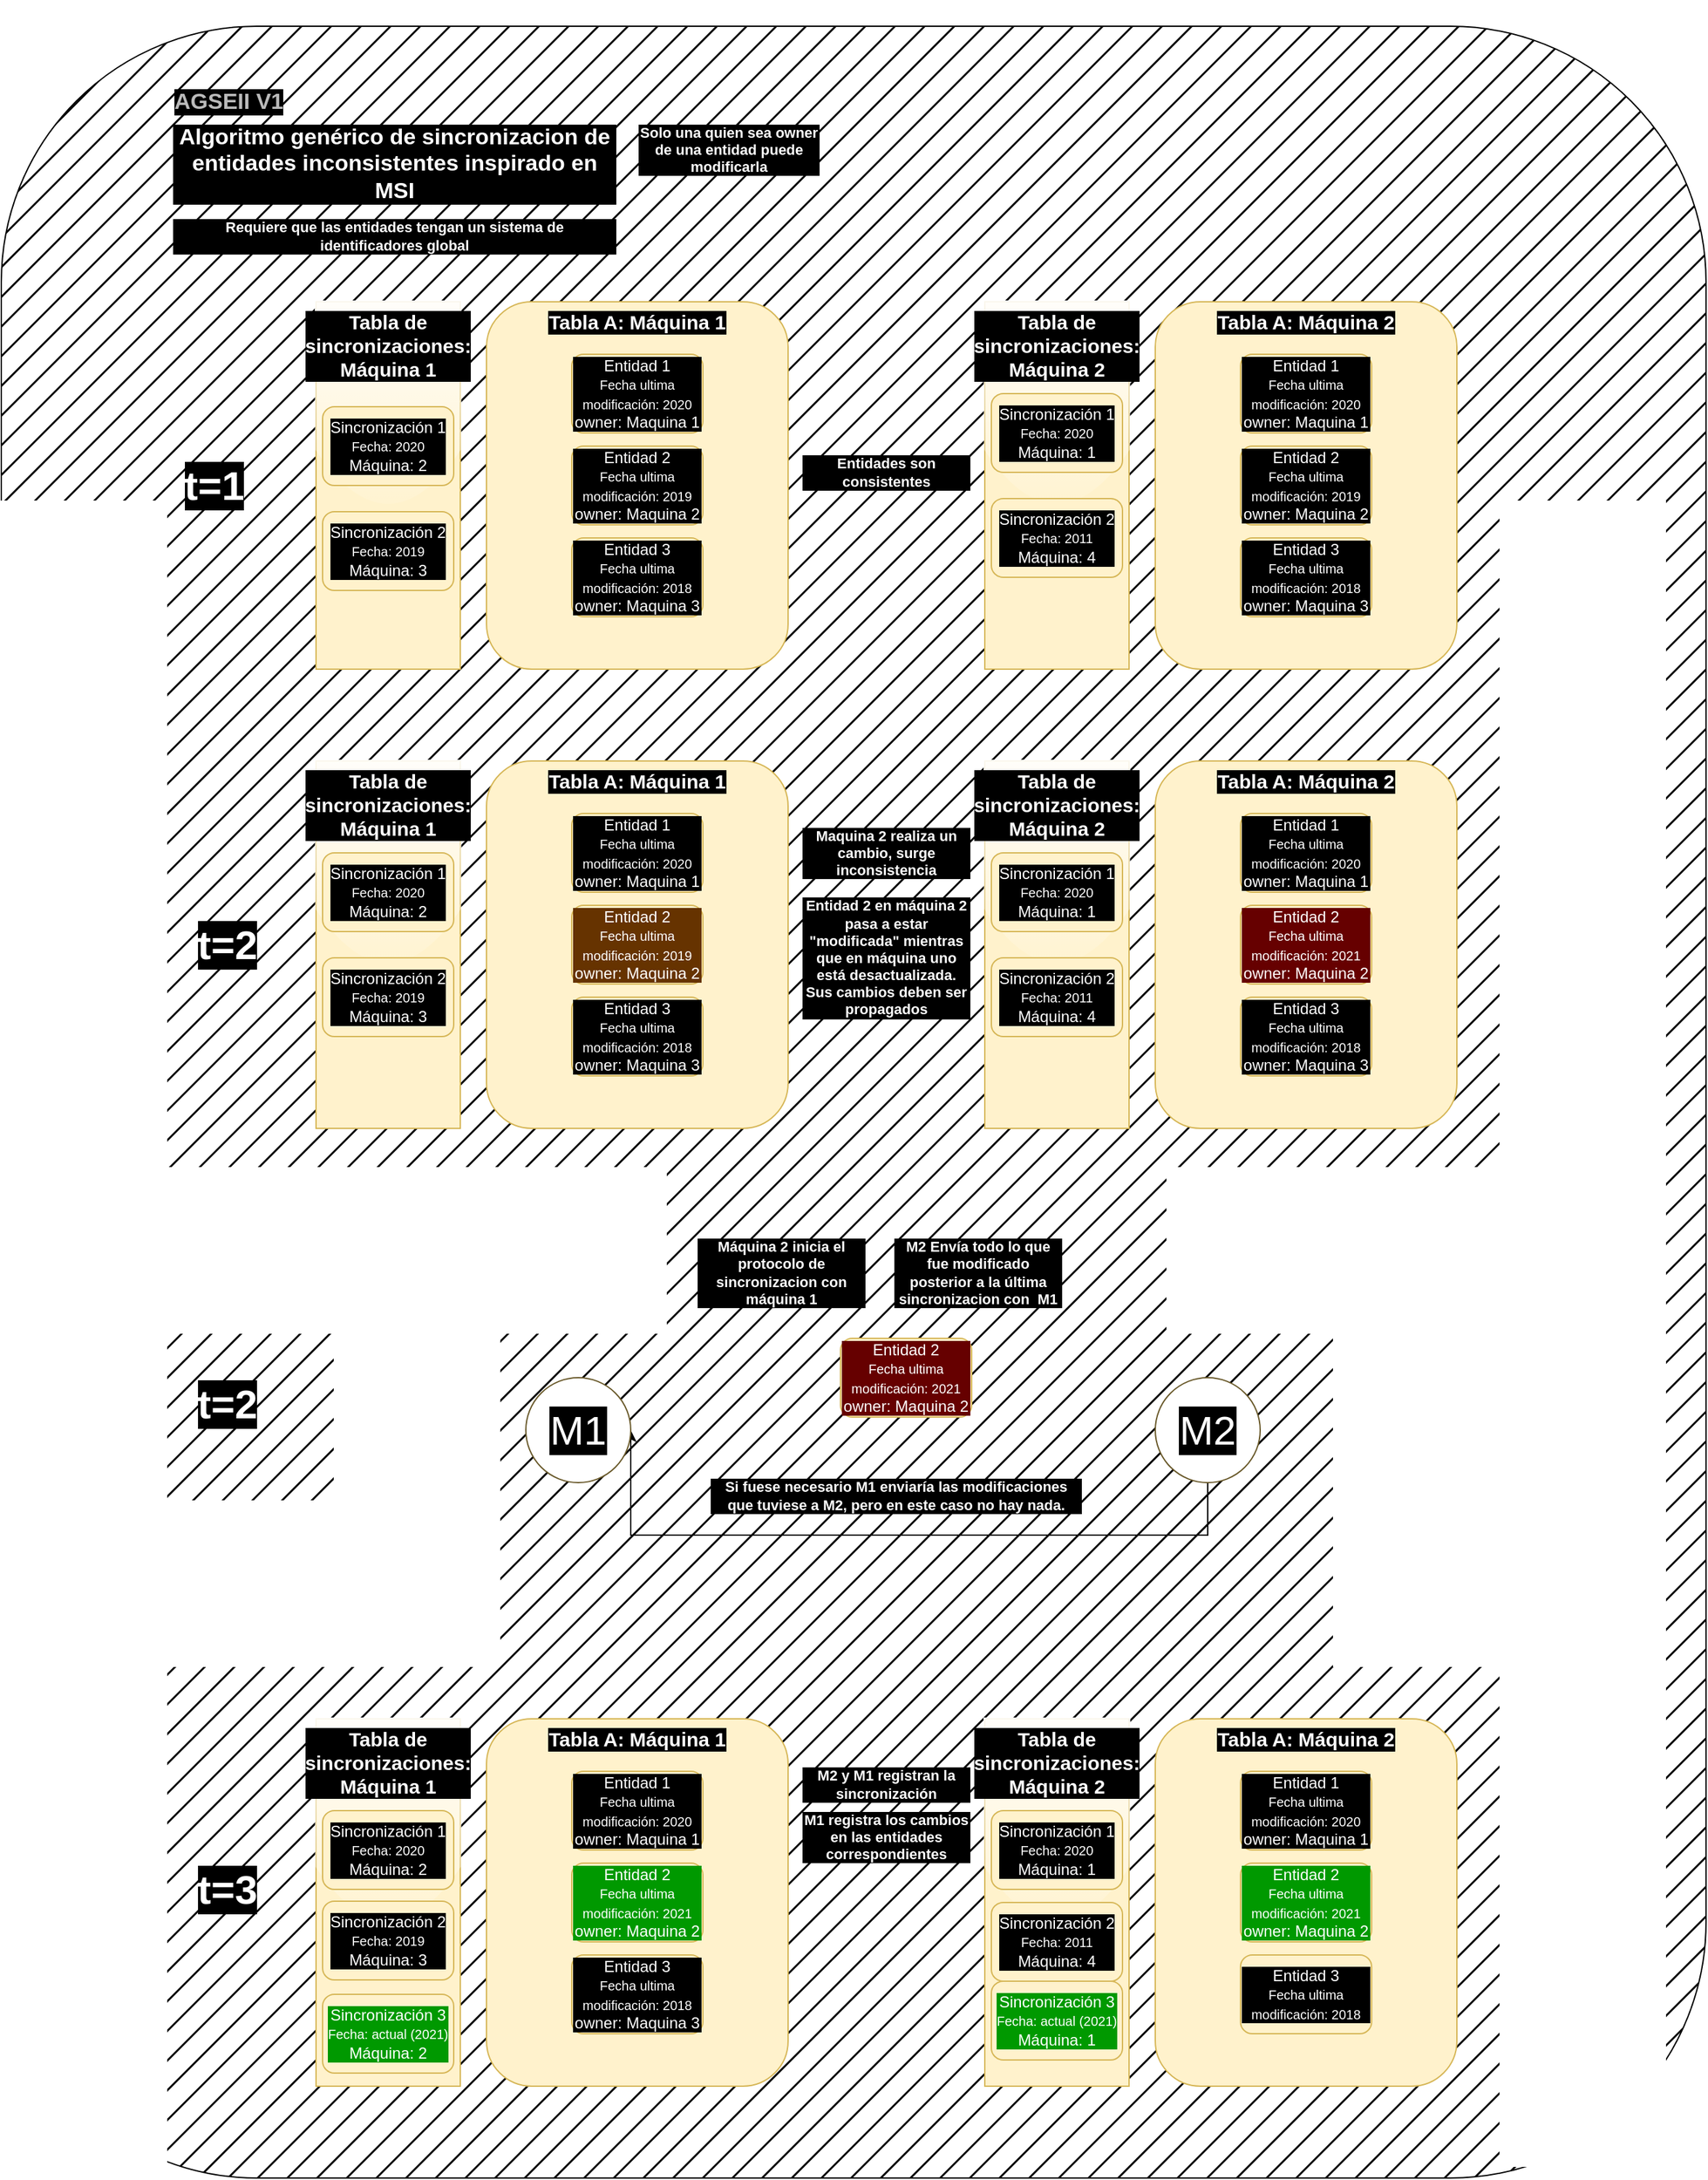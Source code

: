 <mxfile version="20.3.0" type="device"><diagram id="lOHrHDDyip5dL4E4KIVY" name="Page-1"><mxGraphModel dx="1518" dy="1522" grid="1" gridSize="10" guides="1" tooltips="1" connect="1" arrows="1" fold="1" page="1" pageScale="1" pageWidth="850" pageHeight="1100" math="0" shadow="0"><root><mxCell id="0"/><mxCell id="1" parent="0"/><mxCell id="9_dHLv7chjdQRXA9RVbQ-1" value="" style="rounded=1;whiteSpace=wrap;html=1;gradientColor=none;gradientDirection=east;fillStyle=hatch;fillColor=#000000;" vertex="1" parent="1"><mxGeometry x="-670" y="-1040" width="1300" height="1640" as="geometry"/></mxCell><mxCell id="e1DLbX224C4Ta3sMKyXw-1" value="&lt;font style=&quot;font-size: 15px;&quot;&gt;&lt;b&gt;Tabla A: Máquina 1&lt;/b&gt;&lt;/font&gt;" style="rounded=1;whiteSpace=wrap;html=1;fillColor=#fff2cc;strokeColor=#d6b656;labelBackgroundColor=#000000;verticalAlign=top;fontColor=#FFFFFF;" parent="1" vertex="1"><mxGeometry x="-300" y="-830" width="230" height="280" as="geometry"/></mxCell><mxCell id="e1DLbX224C4Ta3sMKyXw-3" value="&lt;font style=&quot;font-size: 17px;&quot;&gt;&lt;b&gt;Algoritmo genérico de sincronizacion de entidades inconsistentes inspirado en MSI&lt;/b&gt;&lt;/font&gt;" style="text;html=1;strokeColor=none;fillColor=none;align=center;verticalAlign=middle;whiteSpace=wrap;rounded=0;labelBackgroundColor=#000000;fontColor=#FFFFFF;" parent="1" vertex="1"><mxGeometry x="-540" y="-980" width="340" height="90" as="geometry"/></mxCell><mxCell id="e1DLbX224C4Ta3sMKyXw-4" value="&lt;font&gt;Entidad 1&lt;br&gt;&lt;font style=&quot;font-size: 10px;&quot;&gt;Fecha ultima modificación: 2020&lt;br&gt;&lt;/font&gt;&lt;/font&gt;&lt;span style=&quot;&quot;&gt;owner: Maquina 1&lt;/span&gt;&lt;font&gt;&lt;br&gt;&lt;/font&gt;" style="rounded=1;whiteSpace=wrap;html=1;fillColor=#fff2cc;strokeColor=#d6b656;labelBackgroundColor=#000000;fontColor=#FFFFFF;" parent="1" vertex="1"><mxGeometry x="-235" y="-790" width="100" height="60" as="geometry"/></mxCell><mxCell id="e1DLbX224C4Ta3sMKyXw-5" value="&lt;font&gt;Entidad 2&lt;br&gt;&lt;font style=&quot;font-size: 10px;&quot;&gt;Fecha ultima modificación: 2019&lt;br&gt;&lt;/font&gt;&lt;/font&gt;&lt;span style=&quot;&quot;&gt;owner: Maquina 2&lt;/span&gt;&lt;font&gt;&lt;br&gt;&lt;/font&gt;" style="rounded=1;whiteSpace=wrap;html=1;fillColor=#fff2cc;strokeColor=#d6b656;labelBackgroundColor=#000000;fontColor=#FFFFFF;" parent="1" vertex="1"><mxGeometry x="-235" y="-720" width="100" height="60" as="geometry"/></mxCell><mxCell id="e1DLbX224C4Ta3sMKyXw-6" value="&lt;font&gt;Entidad 3&lt;br&gt;&lt;font style=&quot;font-size: 10px;&quot;&gt;Fecha ultima modificación: 2018&lt;br&gt;&lt;/font&gt;&lt;/font&gt;&lt;span style=&quot;&quot;&gt;owner: Maquina 3&lt;/span&gt;&lt;font&gt;&lt;br&gt;&lt;/font&gt;" style="rounded=1;whiteSpace=wrap;html=1;fillColor=#fff2cc;strokeColor=#d6b656;labelBackgroundColor=#000000;fontColor=#FFFFFF;" parent="1" vertex="1"><mxGeometry x="-235" y="-650" width="100" height="60" as="geometry"/></mxCell><mxCell id="e1DLbX224C4Ta3sMKyXw-22" value="&lt;font style=&quot;font-size: 15px;&quot;&gt;&lt;b&gt;Tabla A: Máquina 2&lt;br&gt;&lt;/b&gt;&lt;/font&gt;" style="rounded=1;whiteSpace=wrap;html=1;fillColor=#fff2cc;strokeColor=#d6b656;labelBackgroundColor=#000000;verticalAlign=top;fontColor=#FFFFFF;" parent="1" vertex="1"><mxGeometry x="210" y="-480" width="230" height="280" as="geometry"/></mxCell><mxCell id="e1DLbX224C4Ta3sMKyXw-23" value="&lt;font&gt;Entidad 1&lt;br&gt;&lt;font style=&quot;font-size: 10px;&quot;&gt;Fecha ultima modificación: 2020&lt;br&gt;&lt;/font&gt;&lt;/font&gt;&lt;span style=&quot;&quot;&gt;owner: Maquina 1&lt;/span&gt;&lt;font&gt;&lt;br&gt;&lt;/font&gt;" style="rounded=1;whiteSpace=wrap;html=1;fillColor=#fff2cc;strokeColor=#d6b656;labelBackgroundColor=#000000;fontColor=#FFFFFF;" parent="1" vertex="1"><mxGeometry x="275" y="-440" width="100" height="60" as="geometry"/></mxCell><mxCell id="e1DLbX224C4Ta3sMKyXw-24" value="&lt;font&gt;Entidad 2&lt;br&gt;&lt;font style=&quot;font-size: 10px;&quot;&gt;Fecha ultima modificación: 2021&lt;br&gt;&lt;/font&gt;&lt;/font&gt;&lt;span style=&quot;&quot;&gt;owner: Maquina 2&lt;/span&gt;&lt;font&gt;&lt;br&gt;&lt;/font&gt;" style="rounded=1;whiteSpace=wrap;html=1;fillColor=#fff2cc;strokeColor=#d6b656;labelBackgroundColor=#660000;fontColor=#FFFFFF;" parent="1" vertex="1"><mxGeometry x="275" y="-370" width="100" height="60" as="geometry"/></mxCell><mxCell id="e1DLbX224C4Ta3sMKyXw-25" value="&lt;font&gt;Entidad 3&lt;br&gt;&lt;font style=&quot;font-size: 10px;&quot;&gt;Fecha ultima modificación: 2018&lt;br&gt;&lt;/font&gt;&lt;/font&gt;&lt;span style=&quot;&quot;&gt;owner: Maquina 3&lt;/span&gt;&lt;font&gt;&lt;br&gt;&lt;/font&gt;" style="rounded=1;whiteSpace=wrap;html=1;fillColor=#fff2cc;strokeColor=#d6b656;labelBackgroundColor=#000000;fontColor=#FFFFFF;" parent="1" vertex="1"><mxGeometry x="275" y="-300" width="100" height="60" as="geometry"/></mxCell><mxCell id="e1DLbX224C4Ta3sMKyXw-26" value="&lt;font style=&quot;font-size: 11px;&quot;&gt;&lt;b style=&quot;font-size: 11px;&quot;&gt;Requiere que las entidades tengan un sistema de identificadores global&lt;/b&gt;&lt;/font&gt;" style="text;html=1;strokeColor=none;fillColor=none;align=center;verticalAlign=middle;whiteSpace=wrap;rounded=0;labelBackgroundColor=#000000;fontColor=#FFFFFF;fontSize=11;" parent="1" vertex="1"><mxGeometry x="-540" y="-920" width="340" height="80" as="geometry"/></mxCell><mxCell id="e1DLbX224C4Ta3sMKyXw-27" value="&lt;font style=&quot;font-size: 17px;&quot;&gt;&lt;b style=&quot;font-size: 17px;&quot;&gt;AGSEII V1&lt;/b&gt;&lt;/font&gt;" style="text;html=1;strokeColor=none;fillColor=none;align=left;verticalAlign=bottom;whiteSpace=wrap;rounded=0;labelBackgroundColor=#000000;fontColor=#BABABA;fontSize=17;" parent="1" vertex="1"><mxGeometry x="-540" y="-1060" width="340" height="90" as="geometry"/></mxCell><mxCell id="e1DLbX224C4Ta3sMKyXw-28" value="&lt;font style=&quot;font-size: 15px;&quot;&gt;&lt;b&gt;Tabla A: Máquina 2&lt;/b&gt;&lt;/font&gt;" style="rounded=1;whiteSpace=wrap;html=1;fillColor=#fff2cc;strokeColor=#d6b656;labelBackgroundColor=#000000;verticalAlign=top;fontColor=#FFFFFF;" parent="1" vertex="1"><mxGeometry x="210" y="-830" width="230" height="280" as="geometry"/></mxCell><mxCell id="e1DLbX224C4Ta3sMKyXw-29" value="&lt;font&gt;Entidad 1&lt;br&gt;&lt;font style=&quot;font-size: 10px;&quot;&gt;Fecha ultima modificación: 2020&lt;br&gt;&lt;/font&gt;owner: Maquina 1&lt;br&gt;&lt;/font&gt;" style="rounded=1;whiteSpace=wrap;html=1;fillColor=#fff2cc;strokeColor=#d6b656;labelBackgroundColor=#000000;fontColor=#FFFFFF;" parent="1" vertex="1"><mxGeometry x="275" y="-790" width="100" height="60" as="geometry"/></mxCell><mxCell id="e1DLbX224C4Ta3sMKyXw-30" value="&lt;font&gt;Entidad 2&lt;br&gt;&lt;font style=&quot;font-size: 10px;&quot;&gt;Fecha ultima modificación: 2019&lt;br&gt;&lt;/font&gt;&lt;/font&gt;&lt;span style=&quot;&quot;&gt;owner: Maquina 2&lt;/span&gt;&lt;font&gt;&lt;br&gt;&lt;/font&gt;" style="rounded=1;whiteSpace=wrap;html=1;fillColor=#fff2cc;strokeColor=#d6b656;labelBackgroundColor=#000000;fontColor=#FFFFFF;" parent="1" vertex="1"><mxGeometry x="275" y="-720" width="100" height="60" as="geometry"/></mxCell><mxCell id="e1DLbX224C4Ta3sMKyXw-31" value="&lt;font&gt;Entidad 3&lt;br&gt;&lt;font style=&quot;font-size: 10px;&quot;&gt;Fecha ultima modificación: 2018&lt;br&gt;&lt;/font&gt;&lt;/font&gt;&lt;span style=&quot;&quot;&gt;owner: Maquina 3&lt;/span&gt;&lt;font&gt;&lt;br&gt;&lt;/font&gt;" style="rounded=1;whiteSpace=wrap;html=1;fillColor=#fff2cc;strokeColor=#d6b656;labelBackgroundColor=#000000;fontColor=#FFFFFF;" parent="1" vertex="1"><mxGeometry x="275" y="-650" width="100" height="60" as="geometry"/></mxCell><mxCell id="e1DLbX224C4Ta3sMKyXw-34" value="&lt;font style=&quot;font-size: 11px;&quot;&gt;&lt;b style=&quot;font-size: 11px;&quot;&gt;Entidades son consistentes&lt;/b&gt;&lt;/font&gt;" style="text;html=1;strokeColor=none;fillColor=none;align=center;verticalAlign=middle;whiteSpace=wrap;rounded=0;labelBackgroundColor=#000000;fontColor=#FFFFFF;fontSize=11;" parent="1" vertex="1"><mxGeometry x="-60" y="-740" width="130" height="80" as="geometry"/></mxCell><mxCell id="e1DLbX224C4Ta3sMKyXw-36" value="&lt;font style=&quot;font-size: 31px;&quot;&gt;&lt;b style=&quot;font-size: 31px;&quot;&gt;t=1&lt;/b&gt;&lt;/font&gt;" style="text;html=1;strokeColor=none;fillColor=none;align=center;verticalAlign=middle;whiteSpace=wrap;rounded=0;labelBackgroundColor=#000000;fontColor=#FFFFFF;fontSize=31;" parent="1" vertex="1"><mxGeometry x="-540" y="-730" width="65" height="80" as="geometry"/></mxCell><mxCell id="e1DLbX224C4Ta3sMKyXw-37" value="&lt;font style=&quot;font-size: 11px;&quot;&gt;&lt;b style=&quot;font-size: 11px;&quot;&gt;Maquina 2 realiza un cambio, surge inconsistencia&lt;/b&gt;&lt;/font&gt;" style="text;html=1;strokeColor=none;fillColor=none;align=center;verticalAlign=middle;whiteSpace=wrap;rounded=0;labelBackgroundColor=#000000;fontColor=#FFFFFF;fontSize=11;" parent="1" vertex="1"><mxGeometry x="-60" y="-450" width="130" height="80" as="geometry"/></mxCell><mxCell id="e1DLbX224C4Ta3sMKyXw-38" value="&lt;font style=&quot;font-size: 31px;&quot;&gt;&lt;b style=&quot;font-size: 31px;&quot;&gt;t=2&lt;/b&gt;&lt;/font&gt;" style="text;html=1;strokeColor=none;fillColor=none;align=center;verticalAlign=middle;whiteSpace=wrap;rounded=0;labelBackgroundColor=#000000;fontColor=#FFFFFF;fontSize=31;" parent="1" vertex="1"><mxGeometry x="-530" y="-380" width="65" height="80" as="geometry"/></mxCell><mxCell id="e1DLbX224C4Ta3sMKyXw-43" value="&lt;font style=&quot;font-size: 15px;&quot;&gt;&lt;b&gt;Tabla A: Máquina 2&lt;br&gt;&lt;/b&gt;&lt;/font&gt;" style="rounded=1;whiteSpace=wrap;html=1;fillColor=#fff2cc;strokeColor=#d6b656;labelBackgroundColor=#000000;verticalAlign=top;fontColor=#FFFFFF;" parent="1" vertex="1"><mxGeometry x="210" y="250" width="230" height="280" as="geometry"/></mxCell><mxCell id="e1DLbX224C4Ta3sMKyXw-44" value="&lt;font&gt;Entidad 1&lt;br&gt;&lt;font style=&quot;font-size: 10px;&quot;&gt;Fecha ultima modificación: 2020&lt;br&gt;&lt;/font&gt;&lt;/font&gt;&lt;span style=&quot;&quot;&gt;owner: Maquina 1&lt;/span&gt;&lt;font&gt;&lt;br&gt;&lt;/font&gt;" style="rounded=1;whiteSpace=wrap;html=1;fillColor=#fff2cc;strokeColor=#d6b656;labelBackgroundColor=#000000;fontColor=#FFFFFF;" parent="1" vertex="1"><mxGeometry x="275" y="290" width="100" height="60" as="geometry"/></mxCell><mxCell id="e1DLbX224C4Ta3sMKyXw-45" value="&lt;font&gt;Entidad 2&lt;br&gt;&lt;font style=&quot;font-size: 10px;&quot;&gt;Fecha ultima modificación: 2021&lt;br&gt;&lt;/font&gt;&lt;/font&gt;&lt;span style=&quot;&quot;&gt;owner: Maquina 2&lt;/span&gt;&lt;font&gt;&lt;br&gt;&lt;/font&gt;" style="rounded=1;whiteSpace=wrap;html=1;fillColor=#fff2cc;strokeColor=#d6b656;labelBackgroundColor=#009900;fontColor=#FFFFFF;" parent="1" vertex="1"><mxGeometry x="275" y="360" width="100" height="60" as="geometry"/></mxCell><mxCell id="e1DLbX224C4Ta3sMKyXw-46" value="&lt;font&gt;Entidad 3&lt;br&gt;&lt;font style=&quot;font-size: 10px;&quot;&gt;Fecha ultima modificación: 2018&lt;/font&gt;&lt;br&gt;&lt;/font&gt;" style="rounded=1;whiteSpace=wrap;html=1;fillColor=#fff2cc;strokeColor=#d6b656;labelBackgroundColor=#000000;fontColor=#FFFFFF;" parent="1" vertex="1"><mxGeometry x="275" y="430" width="100" height="60" as="geometry"/></mxCell><mxCell id="e1DLbX224C4Ta3sMKyXw-47" value="&lt;font style=&quot;font-size: 11px;&quot;&gt;&lt;b style=&quot;font-size: 11px;&quot;&gt;Máquina 2 inicia el protocolo de sincronizacion con máquina 1&lt;/b&gt;&lt;/font&gt;" style="text;html=1;strokeColor=none;fillColor=none;align=center;verticalAlign=middle;whiteSpace=wrap;rounded=0;labelBackgroundColor=#000000;fontColor=#FFFFFF;fontSize=11;" parent="1" vertex="1"><mxGeometry x="-140" y="-130" width="130" height="80" as="geometry"/></mxCell><mxCell id="e1DLbX224C4Ta3sMKyXw-48" value="&lt;font style=&quot;font-size: 31px;&quot;&gt;&lt;b style=&quot;font-size: 31px;&quot;&gt;t=2&lt;/b&gt;&lt;/font&gt;" style="text;html=1;strokeColor=none;fillColor=none;align=center;verticalAlign=middle;whiteSpace=wrap;rounded=0;labelBackgroundColor=#000000;fontColor=#FFFFFF;fontSize=31;" parent="1" vertex="1"><mxGeometry x="-530" y="-30" width="65" height="80" as="geometry"/></mxCell><mxCell id="e1DLbX224C4Ta3sMKyXw-49" value="&lt;font style=&quot;font-size: 11px;&quot;&gt;&lt;b style=&quot;font-size: 11px;&quot;&gt;Entidad 2 en máquina 2 pasa a estar &quot;modificada&quot; mientras que en máquina uno está desactualizada. Sus cambios deben ser propagados&lt;/b&gt;&lt;/font&gt;" style="text;html=1;strokeColor=none;fillColor=none;align=center;verticalAlign=middle;whiteSpace=wrap;rounded=0;labelBackgroundColor=#000000;fontColor=#FFFFFF;fontSize=11;" parent="1" vertex="1"><mxGeometry x="-60" y="-370" width="130" height="80" as="geometry"/></mxCell><mxCell id="e1DLbX224C4Ta3sMKyXw-54" value="&lt;font style=&quot;font-size: 15px;&quot;&gt;&lt;b&gt;Tabla de sincronizaciones: Máquina 1&lt;/b&gt;&lt;/font&gt;" style="rounded=0;whiteSpace=wrap;html=1;fillColor=#fff2cc;strokeColor=#d6b656;labelBackgroundColor=#000000;verticalAlign=top;glass=1;fontColor=#FFFFFF;" parent="1" vertex="1"><mxGeometry x="-430" y="-830" width="110" height="280" as="geometry"/></mxCell><mxCell id="e1DLbX224C4Ta3sMKyXw-55" value="&lt;font&gt;Sincronización 1&lt;br&gt;&lt;font style=&quot;font-size: 10px;&quot;&gt;Fecha: 2020&lt;br&gt;&lt;/font&gt;Máquina: 2&lt;br&gt;&lt;/font&gt;" style="rounded=1;whiteSpace=wrap;html=1;fillColor=#fff2cc;strokeColor=#d6b656;labelBackgroundColor=#000000;fontColor=#FFFFFF;" parent="1" vertex="1"><mxGeometry x="-425" y="-750" width="100" height="60" as="geometry"/></mxCell><mxCell id="e1DLbX224C4Ta3sMKyXw-57" value="&lt;font&gt;Sincronización 2&lt;br&gt;&lt;font style=&quot;font-size: 10px;&quot;&gt;Fecha: 2019&lt;br&gt;&lt;/font&gt;Máquina: 3&lt;br&gt;&lt;/font&gt;" style="rounded=1;whiteSpace=wrap;html=1;fillColor=#fff2cc;strokeColor=#d6b656;labelBackgroundColor=#000000;fontColor=#FFFFFF;" parent="1" vertex="1"><mxGeometry x="-425" y="-670" width="100" height="60" as="geometry"/></mxCell><mxCell id="e1DLbX224C4Ta3sMKyXw-58" value="&lt;font style=&quot;font-size: 15px;&quot;&gt;&lt;b&gt;Tabla de sincronizaciones: Máquina 1&lt;/b&gt;&lt;/font&gt;" style="rounded=0;whiteSpace=wrap;html=1;fillColor=#fff2cc;strokeColor=#d6b656;labelBackgroundColor=#000000;verticalAlign=top;glass=1;fontColor=#FFFFFF;" parent="1" vertex="1"><mxGeometry x="-430" y="-480" width="110" height="280" as="geometry"/></mxCell><mxCell id="e1DLbX224C4Ta3sMKyXw-59" value="&lt;font&gt;Sincronización 1&lt;br&gt;&lt;font style=&quot;font-size: 10px;&quot;&gt;Fecha: 2020&lt;br&gt;&lt;/font&gt;Máquina: 2&lt;br&gt;&lt;/font&gt;" style="rounded=1;whiteSpace=wrap;html=1;fillColor=#fff2cc;strokeColor=#d6b656;labelBackgroundColor=#000000;fontColor=#FFFFFF;" parent="1" vertex="1"><mxGeometry x="-425" y="-410" width="100" height="60" as="geometry"/></mxCell><mxCell id="e1DLbX224C4Ta3sMKyXw-60" value="&lt;font&gt;Sincronización 2&lt;br&gt;&lt;font style=&quot;font-size: 10px;&quot;&gt;Fecha: 2019&lt;br&gt;&lt;/font&gt;Máquina: 3&lt;br&gt;&lt;/font&gt;" style="rounded=1;whiteSpace=wrap;html=1;fillColor=#fff2cc;strokeColor=#d6b656;labelBackgroundColor=#000000;fontColor=#FFFFFF;" parent="1" vertex="1"><mxGeometry x="-425" y="-330" width="100" height="60" as="geometry"/></mxCell><mxCell id="e1DLbX224C4Ta3sMKyXw-64" value="&lt;font style=&quot;font-size: 15px;&quot;&gt;&lt;b&gt;Tabla de sincronizaciones: Máquina 1&lt;/b&gt;&lt;/font&gt;" style="rounded=0;whiteSpace=wrap;html=1;fillColor=#fff2cc;strokeColor=#d6b656;labelBackgroundColor=#000000;verticalAlign=top;glass=1;fontColor=#FFFFFF;" parent="1" vertex="1"><mxGeometry x="-430" y="250" width="110" height="280" as="geometry"/></mxCell><mxCell id="e1DLbX224C4Ta3sMKyXw-65" value="&lt;font&gt;Sincronización 1&lt;br&gt;&lt;font style=&quot;font-size: 10px;&quot;&gt;Fecha: 2020&lt;br&gt;&lt;/font&gt;Máquina: 2&lt;br&gt;&lt;/font&gt;" style="rounded=1;whiteSpace=wrap;html=1;fillColor=#fff2cc;strokeColor=#d6b656;labelBackgroundColor=#000000;fontColor=#FFFFFF;" parent="1" vertex="1"><mxGeometry x="-425" y="320" width="100" height="60" as="geometry"/></mxCell><mxCell id="e1DLbX224C4Ta3sMKyXw-66" value="&lt;font&gt;Sincronización 2&lt;br&gt;&lt;font style=&quot;font-size: 10px;&quot;&gt;Fecha: 2019&lt;br&gt;&lt;/font&gt;Máquina: 3&lt;br&gt;&lt;/font&gt;" style="rounded=1;whiteSpace=wrap;html=1;fillColor=#fff2cc;strokeColor=#d6b656;labelBackgroundColor=#000000;fontColor=#FFFFFF;" parent="1" vertex="1"><mxGeometry x="-425" y="389" width="100" height="60" as="geometry"/></mxCell><mxCell id="e1DLbX224C4Ta3sMKyXw-67" value="&lt;font style=&quot;font-size: 15px;&quot;&gt;&lt;b&gt;Tabla de sincronizaciones: Máquina 2&lt;/b&gt;&lt;/font&gt;" style="rounded=0;whiteSpace=wrap;html=1;fillColor=#fff2cc;strokeColor=#d6b656;labelBackgroundColor=#000000;verticalAlign=top;glass=1;sketch=0;shadow=0;fontColor=#FFFFFF;" parent="1" vertex="1"><mxGeometry x="80" y="-830" width="110" height="280" as="geometry"/></mxCell><mxCell id="e1DLbX224C4Ta3sMKyXw-68" value="&lt;font&gt;Sincronización 1&lt;br&gt;&lt;font style=&quot;font-size: 10px;&quot;&gt;Fecha: 2020&lt;br&gt;&lt;/font&gt;Máquina: 1&lt;br&gt;&lt;/font&gt;" style="rounded=1;whiteSpace=wrap;html=1;fillColor=#fff2cc;strokeColor=#d6b656;labelBackgroundColor=#000000;fontColor=#FFFFFF;" parent="1" vertex="1"><mxGeometry x="85" y="-760" width="100" height="60" as="geometry"/></mxCell><mxCell id="e1DLbX224C4Ta3sMKyXw-69" value="&lt;font&gt;Sincronización 2&lt;br&gt;&lt;font style=&quot;font-size: 10px;&quot;&gt;Fecha: 2011&lt;br&gt;&lt;/font&gt;Máquina: 4&lt;br&gt;&lt;/font&gt;" style="rounded=1;whiteSpace=wrap;html=1;fillColor=#fff2cc;strokeColor=#d6b656;labelBackgroundColor=#000000;fontColor=#FFFFFF;" parent="1" vertex="1"><mxGeometry x="85" y="-680" width="100" height="60" as="geometry"/></mxCell><mxCell id="e1DLbX224C4Ta3sMKyXw-71" value="&lt;font style=&quot;font-size: 15px;&quot;&gt;&lt;b&gt;Tabla de sincronizaciones: Máquina 2&lt;/b&gt;&lt;/font&gt;" style="rounded=0;whiteSpace=wrap;html=1;fillColor=#fff2cc;strokeColor=#d6b656;labelBackgroundColor=#000000;verticalAlign=top;glass=1;fontColor=#FFFFFF;" parent="1" vertex="1"><mxGeometry x="80" y="-480" width="110" height="280" as="geometry"/></mxCell><mxCell id="e1DLbX224C4Ta3sMKyXw-72" value="&lt;font&gt;Sincronización 1&lt;br&gt;&lt;font style=&quot;font-size: 10px;&quot;&gt;Fecha: 2020&lt;br&gt;&lt;/font&gt;Máquina: 1&lt;br&gt;&lt;/font&gt;" style="rounded=1;whiteSpace=wrap;html=1;fillColor=#fff2cc;strokeColor=#d6b656;labelBackgroundColor=#000000;fontColor=#FFFFFF;" parent="1" vertex="1"><mxGeometry x="85" y="-410" width="100" height="60" as="geometry"/></mxCell><mxCell id="e1DLbX224C4Ta3sMKyXw-73" value="&lt;font&gt;Sincronización 2&lt;br&gt;&lt;font style=&quot;font-size: 10px;&quot;&gt;Fecha: 2011&lt;br&gt;&lt;/font&gt;Máquina: 4&lt;br&gt;&lt;/font&gt;" style="rounded=1;whiteSpace=wrap;html=1;fillColor=#fff2cc;strokeColor=#d6b656;labelBackgroundColor=#000000;fontColor=#FFFFFF;" parent="1" vertex="1"><mxGeometry x="85" y="-330" width="100" height="60" as="geometry"/></mxCell><mxCell id="e1DLbX224C4Ta3sMKyXw-78" value="&lt;font style=&quot;font-size: 15px;&quot;&gt;&lt;b&gt;Tabla de sincronizaciones: Máquina 2&lt;/b&gt;&lt;/font&gt;" style="rounded=0;whiteSpace=wrap;html=1;fillColor=#fff2cc;strokeColor=#d6b656;labelBackgroundColor=#000000;verticalAlign=top;glass=1;fontColor=#FFFFFF;" parent="1" vertex="1"><mxGeometry x="80" y="250" width="110" height="280" as="geometry"/></mxCell><mxCell id="e1DLbX224C4Ta3sMKyXw-79" value="&lt;font&gt;Sincronización 1&lt;br&gt;&lt;font style=&quot;font-size: 10px;&quot;&gt;Fecha: 2020&lt;br&gt;&lt;/font&gt;Máquina: 1&lt;br&gt;&lt;/font&gt;" style="rounded=1;whiteSpace=wrap;html=1;fillColor=#fff2cc;strokeColor=#d6b656;labelBackgroundColor=#000000;fontColor=#FFFFFF;" parent="1" vertex="1"><mxGeometry x="85" y="320" width="100" height="60" as="geometry"/></mxCell><mxCell id="e1DLbX224C4Ta3sMKyXw-80" value="&lt;font&gt;Sincronización 2&lt;br&gt;&lt;font style=&quot;font-size: 10px;&quot;&gt;Fecha: 2011&lt;br&gt;&lt;/font&gt;Máquina: 4&lt;br&gt;&lt;/font&gt;" style="rounded=1;whiteSpace=wrap;html=1;fillColor=#fff2cc;strokeColor=#d6b656;labelBackgroundColor=#000000;fontColor=#FFFFFF;" parent="1" vertex="1"><mxGeometry x="85" y="390" width="100" height="60" as="geometry"/></mxCell><mxCell id="e1DLbX224C4Ta3sMKyXw-82" value="&lt;font style=&quot;font-size: 11px;&quot;&gt;&lt;b style=&quot;font-size: 11px;&quot;&gt;Solo una quien sea owner de una entidad puede modificarla&lt;/b&gt;&lt;/font&gt;" style="text;html=1;strokeColor=none;fillColor=none;align=center;verticalAlign=middle;whiteSpace=wrap;rounded=0;labelBackgroundColor=#000000;fontColor=#FFFFFF;fontSize=11;" parent="1" vertex="1"><mxGeometry x="-185" y="-986" width="140" height="80" as="geometry"/></mxCell><mxCell id="e1DLbX224C4Ta3sMKyXw-84" value="&lt;font style=&quot;font-size: 15px;&quot;&gt;&lt;b&gt;Tabla A: Máquina 1&lt;/b&gt;&lt;/font&gt;" style="rounded=1;whiteSpace=wrap;html=1;fillColor=#fff2cc;strokeColor=#d6b656;labelBackgroundColor=#000000;verticalAlign=top;fontColor=#FFFFFF;" parent="1" vertex="1"><mxGeometry x="-300" y="-480" width="230" height="280" as="geometry"/></mxCell><mxCell id="e1DLbX224C4Ta3sMKyXw-85" value="&lt;font&gt;Entidad 1&lt;br&gt;&lt;font style=&quot;font-size: 10px;&quot;&gt;Fecha ultima modificación: 2020&lt;br&gt;&lt;/font&gt;&lt;/font&gt;&lt;span style=&quot;&quot;&gt;owner: Maquina 1&lt;/span&gt;&lt;font&gt;&lt;br&gt;&lt;/font&gt;" style="rounded=1;whiteSpace=wrap;html=1;fillColor=#fff2cc;strokeColor=#d6b656;labelBackgroundColor=#000000;fontColor=#FFFFFF;" parent="1" vertex="1"><mxGeometry x="-235" y="-440" width="100" height="60" as="geometry"/></mxCell><mxCell id="e1DLbX224C4Ta3sMKyXw-86" value="&lt;font&gt;Entidad 2&lt;br&gt;&lt;font style=&quot;font-size: 10px;&quot;&gt;Fecha ultima modificación: 2019&lt;br&gt;&lt;/font&gt;&lt;/font&gt;&lt;span style=&quot;&quot;&gt;owner: Maquina 2&lt;/span&gt;&lt;font&gt;&lt;br&gt;&lt;/font&gt;" style="rounded=1;whiteSpace=wrap;html=1;fillColor=#fff2cc;strokeColor=#d6b656;labelBackgroundColor=#663300;fontColor=#FFFFFF;" parent="1" vertex="1"><mxGeometry x="-235" y="-370" width="100" height="60" as="geometry"/></mxCell><mxCell id="e1DLbX224C4Ta3sMKyXw-87" value="&lt;font&gt;Entidad 3&lt;br&gt;&lt;font style=&quot;font-size: 10px;&quot;&gt;Fecha ultima modificación: 2018&lt;br&gt;&lt;/font&gt;&lt;/font&gt;&lt;span style=&quot;&quot;&gt;owner: Maquina 3&lt;/span&gt;&lt;font&gt;&lt;br&gt;&lt;/font&gt;" style="rounded=1;whiteSpace=wrap;html=1;fillColor=#fff2cc;strokeColor=#d6b656;labelBackgroundColor=#000000;fontColor=#FFFFFF;" parent="1" vertex="1"><mxGeometry x="-235" y="-300" width="100" height="60" as="geometry"/></mxCell><mxCell id="e1DLbX224C4Ta3sMKyXw-88" value="&lt;font style=&quot;font-size: 15px;&quot;&gt;&lt;b&gt;Tabla A: Máquina 1&lt;/b&gt;&lt;/font&gt;" style="rounded=1;whiteSpace=wrap;html=1;fillColor=#fff2cc;strokeColor=#d6b656;labelBackgroundColor=#000000;verticalAlign=top;fontColor=#FFFFFF;" parent="1" vertex="1"><mxGeometry x="-300" y="250" width="230" height="280" as="geometry"/></mxCell><mxCell id="e1DLbX224C4Ta3sMKyXw-89" value="&lt;font&gt;Entidad 1&lt;br&gt;&lt;font style=&quot;font-size: 10px;&quot;&gt;Fecha ultima modificación: 2020&lt;br&gt;&lt;/font&gt;&lt;/font&gt;&lt;span style=&quot;&quot;&gt;owner: Maquina 1&lt;/span&gt;&lt;font&gt;&lt;br&gt;&lt;/font&gt;" style="rounded=1;whiteSpace=wrap;html=1;fillColor=#fff2cc;strokeColor=#d6b656;labelBackgroundColor=#000000;fontColor=#FFFFFF;" parent="1" vertex="1"><mxGeometry x="-235" y="290" width="100" height="60" as="geometry"/></mxCell><mxCell id="e1DLbX224C4Ta3sMKyXw-91" value="&lt;font&gt;Entidad 3&lt;br&gt;&lt;font style=&quot;font-size: 10px;&quot;&gt;Fecha ultima modificación: 2018&lt;br&gt;&lt;/font&gt;&lt;/font&gt;&lt;span style=&quot;&quot;&gt;owner: Maquina 3&lt;/span&gt;&lt;font&gt;&lt;br&gt;&lt;/font&gt;" style="rounded=1;whiteSpace=wrap;html=1;fillColor=#fff2cc;strokeColor=#d6b656;labelBackgroundColor=#000000;fontColor=#FFFFFF;" parent="1" vertex="1"><mxGeometry x="-235" y="430" width="100" height="60" as="geometry"/></mxCell><mxCell id="e1DLbX224C4Ta3sMKyXw-93" value="&lt;font style=&quot;font-size: 11px;&quot;&gt;&lt;b style=&quot;font-size: 11px;&quot;&gt;M2 Envía todo lo que fue modificado posterior a la última sincronizacion con&amp;nbsp; M1&lt;/b&gt;&lt;/font&gt;" style="text;html=1;strokeColor=none;fillColor=none;align=center;verticalAlign=middle;whiteSpace=wrap;rounded=0;labelBackgroundColor=#000000;fontColor=#FFFFFF;fontSize=11;" parent="1" vertex="1"><mxGeometry x="10" y="-130" width="130" height="80" as="geometry"/></mxCell><mxCell id="e1DLbX224C4Ta3sMKyXw-97" style="edgeStyle=orthogonalEdgeStyle;rounded=0;orthogonalLoop=1;jettySize=auto;html=1;entryX=1;entryY=0.5;entryDx=0;entryDy=0;fontSize=31;fontColor=#FFFFFF;labelBackgroundColor=#000000;" parent="1" source="e1DLbX224C4Ta3sMKyXw-94" target="e1DLbX224C4Ta3sMKyXw-96" edge="1"><mxGeometry relative="1" as="geometry"><Array as="points"><mxPoint x="250" y="110"/><mxPoint x="-190" y="110"/></Array></mxGeometry></mxCell><mxCell id="e1DLbX224C4Ta3sMKyXw-94" value="&lt;span style=&quot;&quot;&gt;M2&lt;/span&gt;" style="ellipse;whiteSpace=wrap;html=1;aspect=fixed;rounded=0;shadow=0;glass=1;labelBackgroundColor=#000000;sketch=0;strokeColor=#69592A;fontSize=31;fontColor=#FFFFFF;" parent="1" vertex="1"><mxGeometry x="210" y="-10" width="80" height="80" as="geometry"/></mxCell><mxCell id="e1DLbX224C4Ta3sMKyXw-96" value="&lt;span style=&quot;&quot;&gt;M1&lt;/span&gt;" style="ellipse;whiteSpace=wrap;html=1;aspect=fixed;rounded=0;shadow=0;glass=1;labelBackgroundColor=#000000;sketch=0;strokeColor=#69592A;fontSize=31;fontColor=#FFFFFF;" parent="1" vertex="1"><mxGeometry x="-270" y="-10" width="80" height="80" as="geometry"/></mxCell><mxCell id="e1DLbX224C4Ta3sMKyXw-100" value="&lt;font&gt;Entidad 2&lt;br&gt;&lt;font style=&quot;font-size: 10px;&quot;&gt;Fecha ultima modificación: 2021&lt;br&gt;&lt;/font&gt;&lt;/font&gt;&lt;span style=&quot;&quot;&gt;owner: Maquina 2&lt;/span&gt;&lt;font&gt;&lt;br&gt;&lt;/font&gt;" style="rounded=1;whiteSpace=wrap;html=1;fillColor=#fff2cc;strokeColor=#d6b656;labelBackgroundColor=#660000;fontColor=#FFFFFF;" parent="1" vertex="1"><mxGeometry x="-30" y="-40" width="100" height="60" as="geometry"/></mxCell><mxCell id="e1DLbX224C4Ta3sMKyXw-101" value="&lt;font style=&quot;font-size: 31px;&quot;&gt;&lt;b style=&quot;font-size: 31px;&quot;&gt;t=3&lt;/b&gt;&lt;/font&gt;" style="text;html=1;strokeColor=none;fillColor=none;align=center;verticalAlign=middle;whiteSpace=wrap;rounded=0;labelBackgroundColor=#000000;fontColor=#FFFFFF;fontSize=31;" parent="1" vertex="1"><mxGeometry x="-530" y="340" width="65" height="80" as="geometry"/></mxCell><mxCell id="e1DLbX224C4Ta3sMKyXw-102" value="&lt;font style=&quot;font-size: 11px;&quot;&gt;&lt;b style=&quot;font-size: 11px;&quot;&gt;Si fuese necesario M1 enviaría las modificaciones que tuviese a M2, pero en este caso no hay nada.&lt;/b&gt;&lt;/font&gt;" style="text;html=1;strokeColor=none;fillColor=none;align=center;verticalAlign=middle;whiteSpace=wrap;rounded=0;labelBackgroundColor=#000000;fontColor=#FFFFFF;fontSize=11;" parent="1" vertex="1"><mxGeometry x="-130" y="40" width="285" height="80" as="geometry"/></mxCell><mxCell id="e1DLbX224C4Ta3sMKyXw-103" value="&lt;font style=&quot;font-size: 11px;&quot;&gt;&lt;b style=&quot;font-size: 11px;&quot;&gt;M2 y M1 registran la sincronización&lt;/b&gt;&lt;/font&gt;" style="text;html=1;strokeColor=none;fillColor=none;align=center;verticalAlign=middle;whiteSpace=wrap;rounded=0;labelBackgroundColor=#000000;fontColor=#FFFFFF;fontSize=11;" parent="1" vertex="1"><mxGeometry x="-60" y="260" width="130" height="80" as="geometry"/></mxCell><mxCell id="e1DLbX224C4Ta3sMKyXw-105" value="&lt;font style=&quot;font-size: 11px;&quot;&gt;&lt;b style=&quot;font-size: 11px;&quot;&gt;M1 registra los cambios en las entidades correspondientes&lt;/b&gt;&lt;/font&gt;" style="text;html=1;strokeColor=none;fillColor=none;align=center;verticalAlign=middle;whiteSpace=wrap;rounded=0;labelBackgroundColor=#000000;fontColor=#FFFFFF;fontSize=11;" parent="1" vertex="1"><mxGeometry x="-60" y="300" width="130" height="80" as="geometry"/></mxCell><mxCell id="e1DLbX224C4Ta3sMKyXw-107" value="&lt;font&gt;Entidad 2&lt;br&gt;&lt;font style=&quot;font-size: 10px;&quot;&gt;Fecha ultima modificación: 2021&lt;br&gt;&lt;/font&gt;&lt;/font&gt;&lt;span style=&quot;&quot;&gt;owner: Maquina 2&lt;/span&gt;&lt;font&gt;&lt;br&gt;&lt;/font&gt;" style="rounded=1;whiteSpace=wrap;html=1;fillColor=#fff2cc;strokeColor=#d6b656;labelBackgroundColor=#009900;fontColor=#FFFFFF;" parent="1" vertex="1"><mxGeometry x="-235" y="360" width="100" height="60" as="geometry"/></mxCell><mxCell id="e1DLbX224C4Ta3sMKyXw-110" value="&lt;font&gt;Sincronización 3&lt;br&gt;&lt;font style=&quot;font-size: 10px;&quot;&gt;Fecha: actual (2021)&lt;br&gt;&lt;/font&gt;Máquina: 1&lt;br&gt;&lt;/font&gt;" style="rounded=1;whiteSpace=wrap;html=1;fillColor=#fff2cc;strokeColor=#d6b656;labelBackgroundColor=#009900;fontColor=#FFFFFF;" parent="1" vertex="1"><mxGeometry x="85" y="450" width="100" height="60" as="geometry"/></mxCell><mxCell id="e1DLbX224C4Ta3sMKyXw-111" value="&lt;font&gt;Sincronización 3&lt;br&gt;&lt;font style=&quot;font-size: 10px;&quot;&gt;Fecha: actual (2021)&lt;br&gt;&lt;/font&gt;Máquina: 2&lt;br&gt;&lt;/font&gt;" style="rounded=1;whiteSpace=wrap;html=1;fillColor=#fff2cc;strokeColor=#d6b656;labelBackgroundColor=#009900;fontColor=#FFFFFF;" parent="1" vertex="1"><mxGeometry x="-425" y="460" width="100" height="60" as="geometry"/></mxCell></root></mxGraphModel></diagram></mxfile>